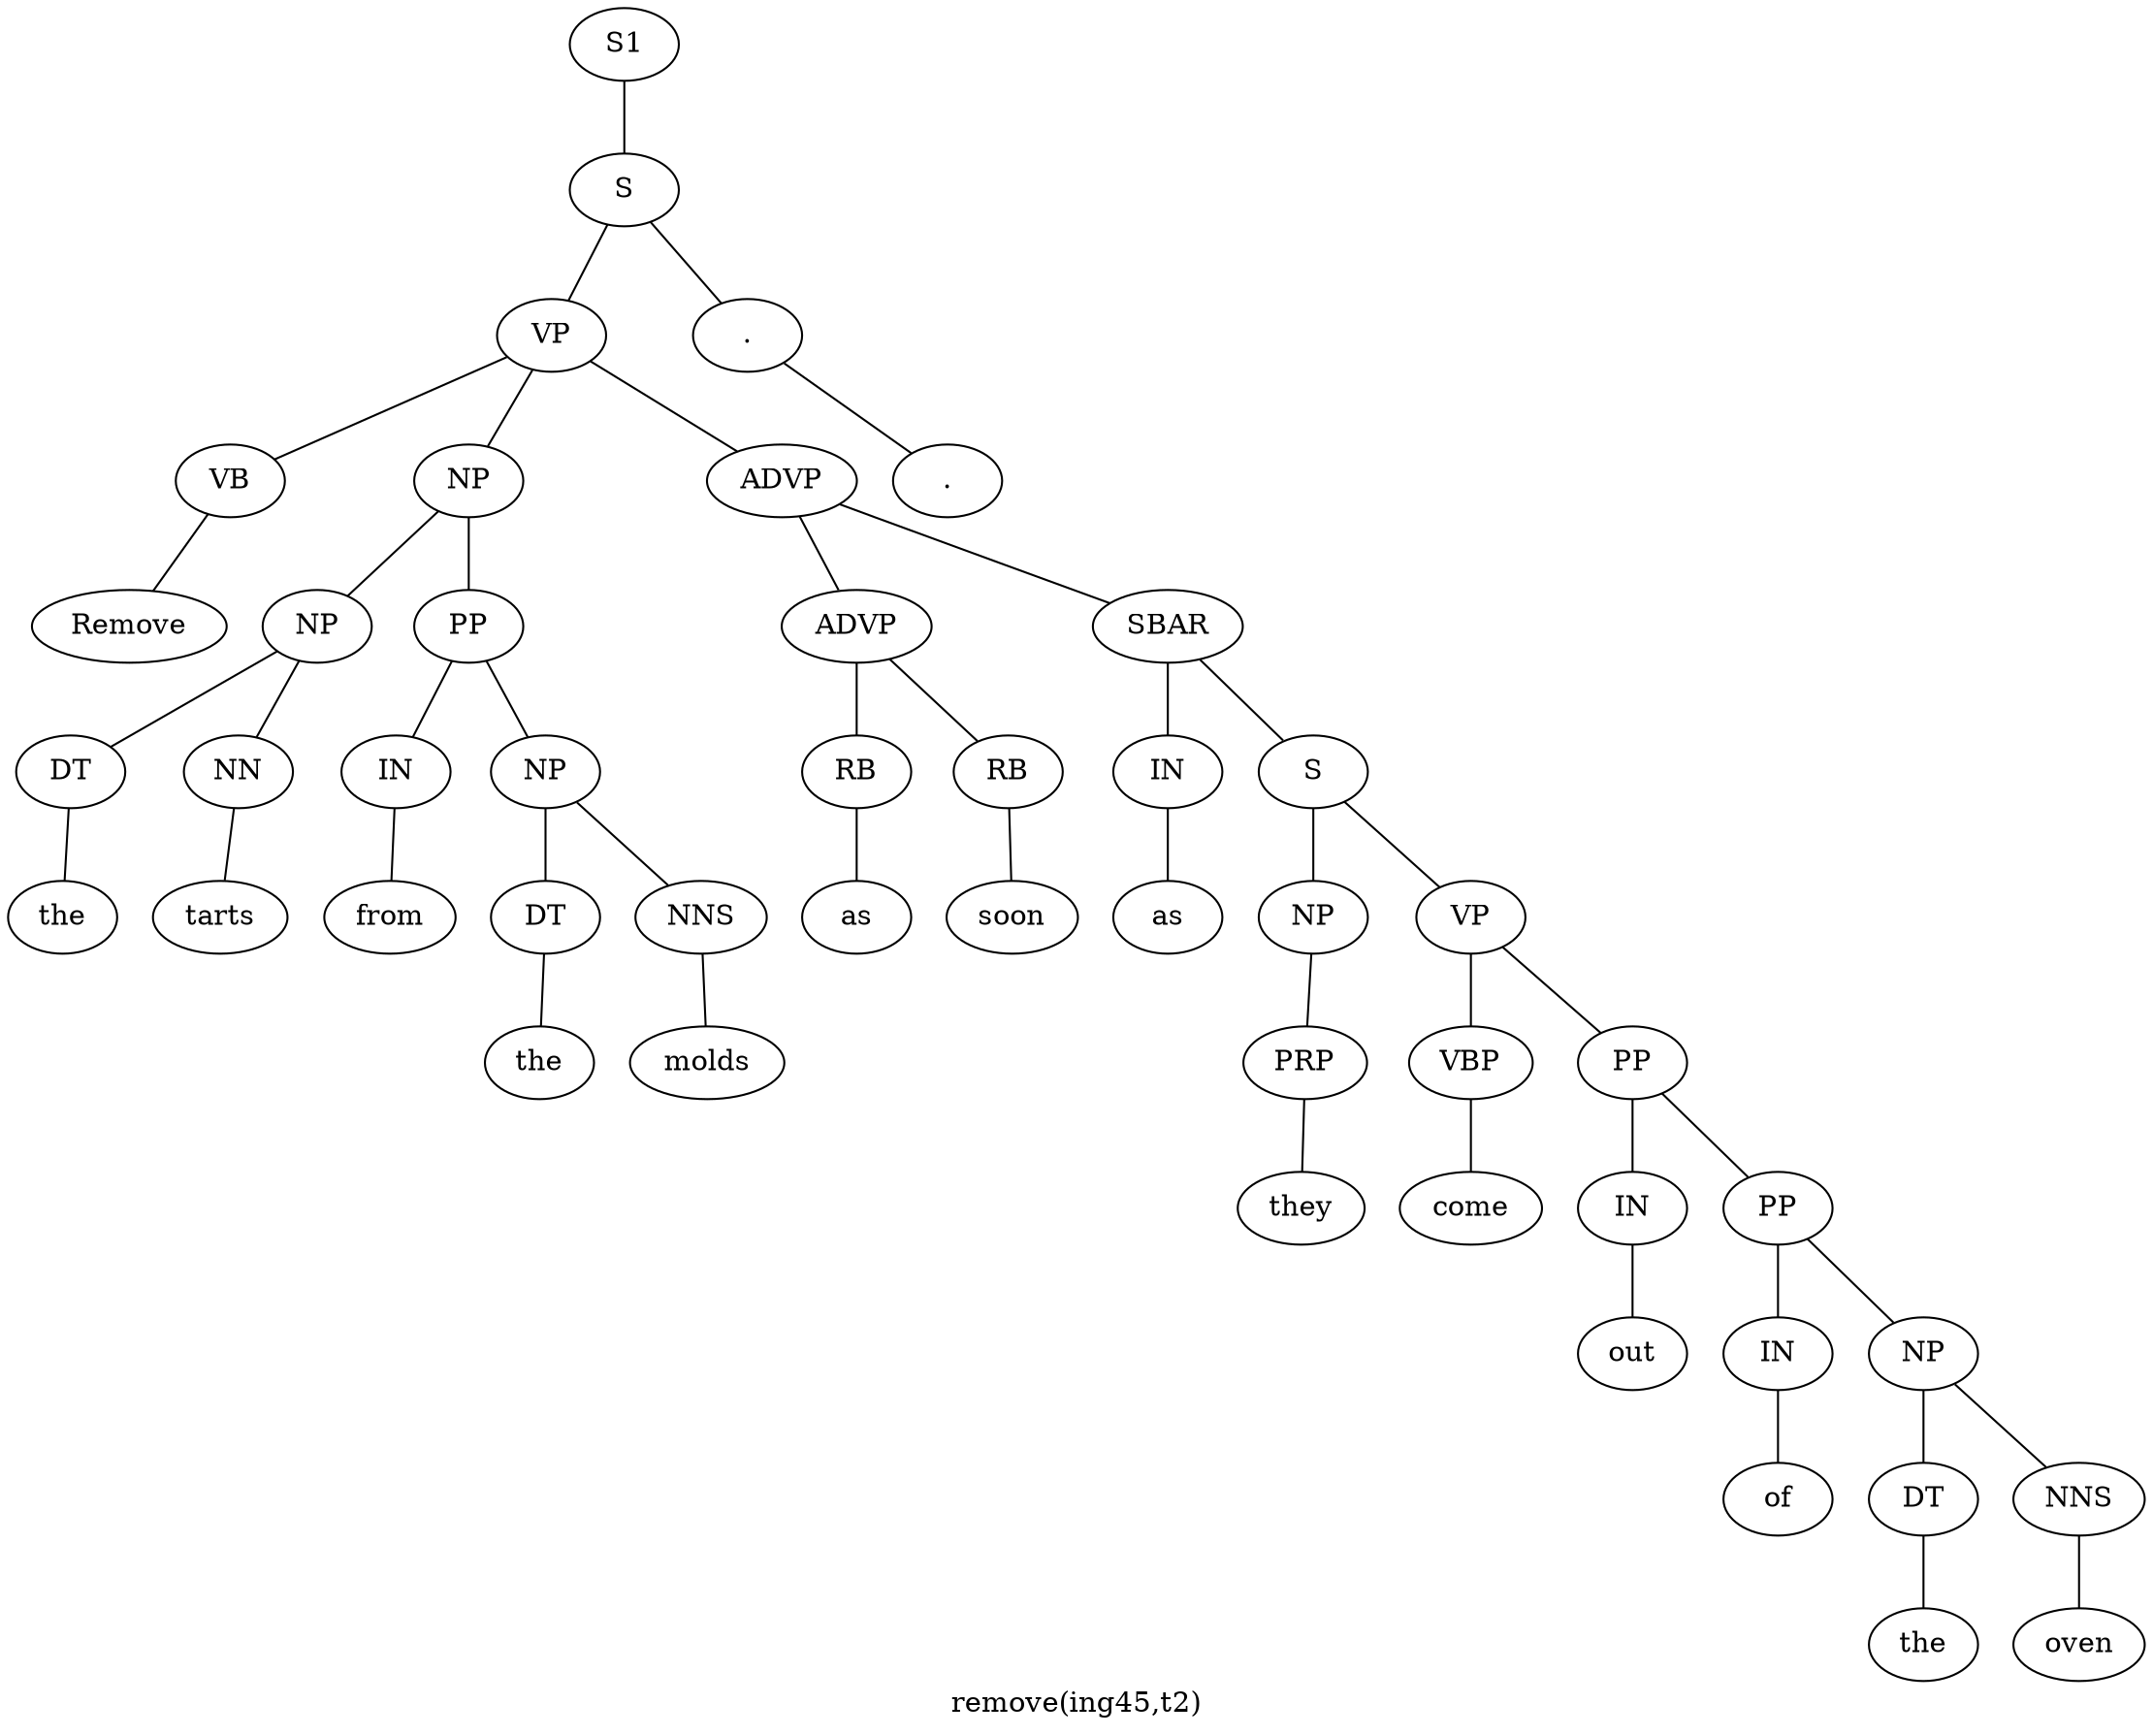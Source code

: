 graph SyntaxGraph {
	label = "remove(ing45,t2)";
	Node0 [label="S1"];
	Node1 [label="S"];
	Node2 [label="VP"];
	Node3 [label="VB"];
	Node4 [label="Remove"];
	Node5 [label="NP"];
	Node6 [label="NP"];
	Node7 [label="DT"];
	Node8 [label="the"];
	Node9 [label="NN"];
	Node10 [label="tarts"];
	Node11 [label="PP"];
	Node12 [label="IN"];
	Node13 [label="from"];
	Node14 [label="NP"];
	Node15 [label="DT"];
	Node16 [label="the"];
	Node17 [label="NNS"];
	Node18 [label="molds"];
	Node19 [label="ADVP"];
	Node20 [label="ADVP"];
	Node21 [label="RB"];
	Node22 [label="as"];
	Node23 [label="RB"];
	Node24 [label="soon"];
	Node25 [label="SBAR"];
	Node26 [label="IN"];
	Node27 [label="as"];
	Node28 [label="S"];
	Node29 [label="NP"];
	Node30 [label="PRP"];
	Node31 [label="they"];
	Node32 [label="VP"];
	Node33 [label="VBP"];
	Node34 [label="come"];
	Node35 [label="PP"];
	Node36 [label="IN"];
	Node37 [label="out"];
	Node38 [label="PP"];
	Node39 [label="IN"];
	Node40 [label="of"];
	Node41 [label="NP"];
	Node42 [label="DT"];
	Node43 [label="the"];
	Node44 [label="NNS"];
	Node45 [label="oven"];
	Node46 [label="."];
	Node47 [label="."];

	Node0 -- Node1;
	Node1 -- Node2;
	Node1 -- Node46;
	Node2 -- Node3;
	Node2 -- Node5;
	Node2 -- Node19;
	Node3 -- Node4;
	Node5 -- Node6;
	Node5 -- Node11;
	Node6 -- Node7;
	Node6 -- Node9;
	Node7 -- Node8;
	Node9 -- Node10;
	Node11 -- Node12;
	Node11 -- Node14;
	Node12 -- Node13;
	Node14 -- Node15;
	Node14 -- Node17;
	Node15 -- Node16;
	Node17 -- Node18;
	Node19 -- Node20;
	Node19 -- Node25;
	Node20 -- Node21;
	Node20 -- Node23;
	Node21 -- Node22;
	Node23 -- Node24;
	Node25 -- Node26;
	Node25 -- Node28;
	Node26 -- Node27;
	Node28 -- Node29;
	Node28 -- Node32;
	Node29 -- Node30;
	Node30 -- Node31;
	Node32 -- Node33;
	Node32 -- Node35;
	Node33 -- Node34;
	Node35 -- Node36;
	Node35 -- Node38;
	Node36 -- Node37;
	Node38 -- Node39;
	Node38 -- Node41;
	Node39 -- Node40;
	Node41 -- Node42;
	Node41 -- Node44;
	Node42 -- Node43;
	Node44 -- Node45;
	Node46 -- Node47;
}